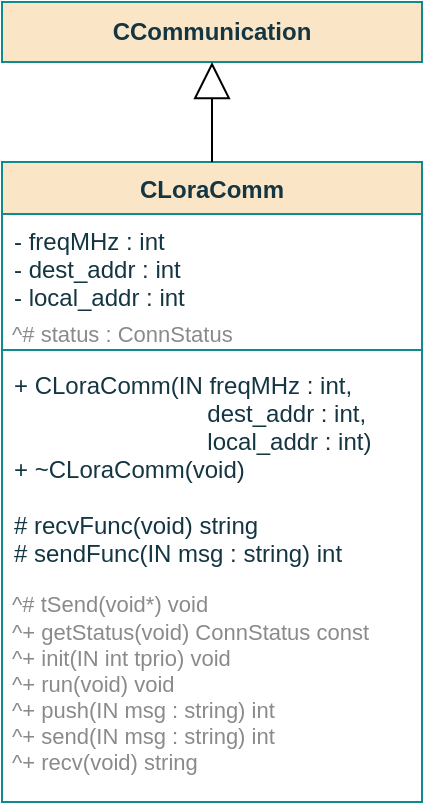 <mxfile version="16.0.0" type="github" pages="4">
  <diagram id="fWEu4t-EW_wei3MwVTip" name="Class">
    <mxGraphModel dx="771" dy="437" grid="1" gridSize="10" guides="1" tooltips="1" connect="1" arrows="1" fold="1" page="1" pageScale="1" pageWidth="850" pageHeight="1100" math="0" shadow="0">
      <root>
        <mxCell id="0" />
        <mxCell id="1" parent="0" />
        <mxCell id="c93XpwLS8CslaClu3LFZ-1" value="CLoraComm" style="swimlane;fontStyle=1;align=center;verticalAlign=top;childLayout=stackLayout;horizontal=1;startSize=26;horizontalStack=0;resizeParent=1;resizeParentMax=0;resizeLast=0;collapsible=1;marginBottom=0;fillColor=#FAE5C7;strokeColor=#0F8B8D;fontColor=#143642;" parent="1" vertex="1">
          <mxGeometry x="310" y="160" width="210" height="320" as="geometry" />
        </mxCell>
        <mxCell id="c93XpwLS8CslaClu3LFZ-2" value="- freqMHz : int&#xa;- dest_addr : int&#xa;- local_addr : int&#xa;&#xa;&#xa;&#xa;&#xa;&#xa;" style="text;strokeColor=none;fillColor=none;align=left;verticalAlign=top;spacingLeft=4;spacingRight=4;overflow=hidden;rotatable=0;points=[[0,0.5],[1,0.5]];portConstraint=eastwest;fontColor=#143642;" parent="c93XpwLS8CslaClu3LFZ-1" vertex="1">
          <mxGeometry y="26" width="210" height="64" as="geometry" />
        </mxCell>
        <mxCell id="c93XpwLS8CslaClu3LFZ-3" value="" style="line;strokeWidth=1;fillColor=none;align=left;verticalAlign=middle;spacingTop=-1;spacingLeft=3;spacingRight=3;rotatable=0;labelPosition=right;points=[];portConstraint=eastwest;labelBackgroundColor=#DAD2D8;strokeColor=#0F8B8D;fontColor=#143642;" parent="c93XpwLS8CslaClu3LFZ-1" vertex="1">
          <mxGeometry y="90" width="210" height="8" as="geometry" />
        </mxCell>
        <mxCell id="c93XpwLS8CslaClu3LFZ-4" value="+ CLoraComm(IN freqMHz : int,&#xa;                             dest_addr : int,&#xa;                             local_addr : int)&#xa;+ ~CLoraComm(void)&#xa;&#xa;# recvFunc(void) string&#xa;# sendFunc(IN msg : string) int &#xa;&#xa;&#xa;&#xa;" style="text;strokeColor=none;fillColor=none;align=left;verticalAlign=top;spacingLeft=4;spacingRight=4;overflow=hidden;rotatable=0;points=[[0,0.5],[1,0.5]];portConstraint=eastwest;fontColor=#143642;" parent="c93XpwLS8CslaClu3LFZ-1" vertex="1">
          <mxGeometry y="98" width="210" height="222" as="geometry" />
        </mxCell>
        <mxCell id="QjQafICjfFNIdCcySg0X-1" value="CCommunication" style="rounded=0;whiteSpace=wrap;html=1;sketch=0;fontColor=#143642;strokeColor=#0F8B8D;fillColor=#FAE5C7;fontStyle=1" parent="1" vertex="1">
          <mxGeometry x="310" y="80" width="210" height="30" as="geometry" />
        </mxCell>
        <mxCell id="QjQafICjfFNIdCcySg0X-2" value="" style="endArrow=block;endSize=16;endFill=0;html=1;rounded=0;exitX=0.5;exitY=0;exitDx=0;exitDy=0;entryX=0.5;entryY=1;entryDx=0;entryDy=0;" parent="1" source="c93XpwLS8CslaClu3LFZ-1" target="QjQafICjfFNIdCcySg0X-1" edge="1">
          <mxGeometry width="160" relative="1" as="geometry">
            <mxPoint x="510" y="174.76" as="sourcePoint" />
            <mxPoint x="600" y="175" as="targetPoint" />
          </mxGeometry>
        </mxCell>
        <mxCell id="4q7A1GU3DQohU1U9Y9Zb-1" value="&lt;div style=&quot;font-size: 11px&quot;&gt;&lt;font style=&quot;font-size: 11px&quot; color=&quot;#8A8A8A&quot;&gt;^# tSend(void*) void&lt;br&gt;&lt;/font&gt;&lt;/div&gt;&lt;div style=&quot;font-size: 11px&quot;&gt;&lt;font style=&quot;font-size: 11px&quot; color=&quot;#8A8A8A&quot;&gt;^+ getStatus(void) ConnStatus const&lt;br style=&quot;font-size: 11px&quot;&gt;&lt;/font&gt;&lt;/div&gt;&lt;div style=&quot;font-size: 11px&quot;&gt;&lt;div style=&quot;font-size: 11px&quot;&gt;&lt;font style=&quot;font-size: 11px&quot; color=&quot;#8A8A8A&quot;&gt;^+ init(IN int tprio) void&lt;/font&gt;&lt;/div&gt;&lt;font style=&quot;font-size: 11px&quot; color=&quot;#8A8A8A&quot;&gt;^+ run(void) void&lt;/font&gt;&lt;/div&gt;&lt;font style=&quot;font-size: 11px&quot; color=&quot;#8A8A8A&quot;&gt;^+ push(IN msg : string) int&lt;br style=&quot;font-size: 11px&quot;&gt;^+ send(IN msg : string) int&lt;br style=&quot;font-size: 11px&quot;&gt;^+ recv(void) string&lt;/font&gt;" style="text;html=1;align=left;verticalAlign=middle;resizable=0;points=[];autosize=1;strokeColor=none;fillColor=none;opacity=10;fontSize=11;" parent="1" vertex="1">
          <mxGeometry x="313" y="366" width="210" height="110" as="geometry" />
        </mxCell>
        <mxCell id="p3pLkMQFLFGtmMH7MZTp-1" value="&lt;br&gt;&lt;div&gt;&lt;font style=&quot;font-size: 11px&quot; color=&quot;#8A8A8A&quot;&gt;^# status : ConnStatus&lt;br&gt;&lt;/font&gt;&lt;/div&gt;" style="text;html=1;align=left;verticalAlign=middle;resizable=0;points=[];autosize=1;strokeColor=none;fillColor=none;opacity=10;fontSize=11;" vertex="1" parent="1">
          <mxGeometry x="313" y="224" width="140" height="30" as="geometry" />
        </mxCell>
      </root>
    </mxGraphModel>
  </diagram>
  <diagram id="54gmfY9uxFaU0y4bCuxx" name="Constructor">
    <mxGraphModel dx="771" dy="437" grid="1" gridSize="10" guides="1" tooltips="1" connect="1" arrows="1" fold="1" page="1" pageScale="1" pageWidth="850" pageHeight="1100" math="0" shadow="0">
      <root>
        <mxCell id="YE7-BCoIbk_1VqUBDQ1K-0" />
        <mxCell id="YE7-BCoIbk_1VqUBDQ1K-1" parent="YE7-BCoIbk_1VqUBDQ1K-0" />
        <mxCell id="YE7-BCoIbk_1VqUBDQ1K-2" style="edgeStyle=orthogonalEdgeStyle;curved=0;rounded=1;sketch=0;orthogonalLoop=1;jettySize=auto;html=1;exitX=0.5;exitY=1;exitDx=0;exitDy=0;entryX=0.5;entryY=0;entryDx=0;entryDy=0;fontColor=#143642;strokeColor=#A8201A;fillColor=#FAE5C7;" parent="YE7-BCoIbk_1VqUBDQ1K-1" source="YE7-BCoIbk_1VqUBDQ1K-3" edge="1">
          <mxGeometry relative="1" as="geometry">
            <mxPoint x="516.52" y="160" as="targetPoint" />
          </mxGeometry>
        </mxCell>
        <mxCell id="YE7-BCoIbk_1VqUBDQ1K-3" value="&lt;div&gt;CLoraComm&lt;/div&gt;&lt;div&gt;&lt;br&gt;&lt;/div&gt;&lt;div&gt;IN: &lt;span style=&quot;font-weight: normal&quot;&gt;&lt;i&gt;freq&lt;/i&gt;&lt;/span&gt;&lt;br&gt;&lt;/div&gt;" style="ellipse;whiteSpace=wrap;html=1;fillColor=#FAE5C7;strokeColor=#0F8B8D;fontColor=#143642;fontStyle=1" parent="YE7-BCoIbk_1VqUBDQ1K-1" vertex="1">
          <mxGeometry x="453.52" y="60" width="125.5" height="60" as="geometry" />
        </mxCell>
        <mxCell id="YE7-BCoIbk_1VqUBDQ1K-4" value="end" style="ellipse;whiteSpace=wrap;html=1;fillColor=#FAE5C7;strokeColor=#0F8B8D;fontColor=#143642;fontStyle=1" parent="YE7-BCoIbk_1VqUBDQ1K-1" vertex="1">
          <mxGeometry x="492.27" y="510" width="48" height="30" as="geometry" />
        </mxCell>
        <mxCell id="YE7-BCoIbk_1VqUBDQ1K-5" style="edgeStyle=orthogonalEdgeStyle;rounded=1;orthogonalLoop=1;jettySize=auto;html=1;exitX=0.5;exitY=1;exitDx=0;exitDy=0;entryX=0.5;entryY=0;entryDx=0;entryDy=0;fontSize=11;strokeColor=#A8201A;" parent="YE7-BCoIbk_1VqUBDQ1K-1" source="YE7-BCoIbk_1VqUBDQ1K-6" target="YE7-BCoIbk_1VqUBDQ1K-11" edge="1">
          <mxGeometry relative="1" as="geometry" />
        </mxCell>
        <mxCell id="YE7-BCoIbk_1VqUBDQ1K-6" value="LoraBegin(&lt;i&gt;&lt;span style=&quot;font-weight: normal&quot;&gt;freq&lt;/span&gt;&lt;/i&gt;)" style="shape=process;whiteSpace=wrap;html=1;backgroundOutline=1;rounded=0;sketch=0;fontColor=#143642;strokeColor=#0F8B8D;fillColor=#FAE5C7;fontStyle=1" parent="YE7-BCoIbk_1VqUBDQ1K-1" vertex="1">
          <mxGeometry x="435.95" y="257" width="160.64" height="40" as="geometry" />
        </mxCell>
        <mxCell id="YE7-BCoIbk_1VqUBDQ1K-7" style="edgeStyle=orthogonalEdgeStyle;rounded=1;orthogonalLoop=1;jettySize=auto;html=1;exitX=0.5;exitY=0;exitDx=0;exitDy=0;fontSize=11;strokeColor=#A8201A;startArrow=none;" parent="YE7-BCoIbk_1VqUBDQ1K-1" source="YE7-BCoIbk_1VqUBDQ1K-16" edge="1">
          <mxGeometry relative="1" as="geometry">
            <mxPoint x="525.43" y="217.0" as="targetPoint" />
            <Array as="points">
              <mxPoint x="690.43" y="217" />
            </Array>
          </mxGeometry>
        </mxCell>
        <mxCell id="YE7-BCoIbk_1VqUBDQ1K-8" style="edgeStyle=orthogonalEdgeStyle;rounded=1;orthogonalLoop=1;jettySize=auto;html=1;exitX=1;exitY=0.5;exitDx=0;exitDy=0;entryX=0.5;entryY=1;entryDx=0;entryDy=0;fontSize=11;strokeColor=#A8201A;" parent="YE7-BCoIbk_1VqUBDQ1K-1" source="YE7-BCoIbk_1VqUBDQ1K-11" target="bH7hWhNahAo54aLvGXgK-0" edge="1">
          <mxGeometry relative="1" as="geometry" />
        </mxCell>
        <mxCell id="YE7-BCoIbk_1VqUBDQ1K-9" value="No" style="edgeLabel;html=1;align=center;verticalAlign=middle;resizable=0;points=[];fontSize=11;" parent="YE7-BCoIbk_1VqUBDQ1K-8" vertex="1" connectable="0">
          <mxGeometry x="-0.9" y="-2" relative="1" as="geometry">
            <mxPoint as="offset" />
          </mxGeometry>
        </mxCell>
        <mxCell id="YE7-BCoIbk_1VqUBDQ1K-10" style="edgeStyle=orthogonalEdgeStyle;rounded=1;orthogonalLoop=1;jettySize=auto;html=1;exitX=0;exitY=0.5;exitDx=0;exitDy=0;strokeColor=#A8201A;" parent="YE7-BCoIbk_1VqUBDQ1K-1" source="YE7-BCoIbk_1VqUBDQ1K-11" edge="1">
          <mxGeometry relative="1" as="geometry">
            <mxPoint x="516" y="450" as="targetPoint" />
          </mxGeometry>
        </mxCell>
        <mxCell id="Cegc4bRx0cS60RdjWEaH-0" value="Yes" style="edgeLabel;html=1;align=center;verticalAlign=middle;resizable=0;points=[];" vertex="1" connectable="0" parent="YE7-BCoIbk_1VqUBDQ1K-10">
          <mxGeometry x="-0.814" y="3" relative="1" as="geometry">
            <mxPoint as="offset" />
          </mxGeometry>
        </mxCell>
        <mxCell id="YE7-BCoIbk_1VqUBDQ1K-11" value="&lt;div&gt;Lora&lt;/div&gt;&lt;div&gt;Initialized ?&lt;/div&gt;" style="rhombus;whiteSpace=wrap;html=1;rounded=0;sketch=0;fontColor=#143642;strokeColor=#0F8B8D;fillColor=#FAE5C7;" parent="YE7-BCoIbk_1VqUBDQ1K-1" vertex="1">
          <mxGeometry x="467.27" y="320" width="98" height="90" as="geometry" />
        </mxCell>
        <mxCell id="YE7-BCoIbk_1VqUBDQ1K-12" style="edgeStyle=orthogonalEdgeStyle;rounded=1;orthogonalLoop=1;jettySize=auto;html=1;exitX=0.5;exitY=1;exitDx=0;exitDy=0;entryX=0.5;entryY=0;entryDx=0;entryDy=0;fontSize=11;strokeColor=#A8201A;startArrow=none;" parent="YE7-BCoIbk_1VqUBDQ1K-1" source="YE7-BCoIbk_1VqUBDQ1K-15" target="YE7-BCoIbk_1VqUBDQ1K-6" edge="1">
          <mxGeometry relative="1" as="geometry" />
        </mxCell>
        <mxCell id="YE7-BCoIbk_1VqUBDQ1K-13" style="edgeStyle=orthogonalEdgeStyle;rounded=1;orthogonalLoop=1;jettySize=auto;html=1;exitX=0.5;exitY=1;exitDx=0;exitDy=0;entryX=0.5;entryY=0;entryDx=0;entryDy=0;strokeColor=#A8201A;" parent="YE7-BCoIbk_1VqUBDQ1K-1" source="YE7-BCoIbk_1VqUBDQ1K-14" target="YE7-BCoIbk_1VqUBDQ1K-15" edge="1">
          <mxGeometry relative="1" as="geometry" />
        </mxCell>
        <mxCell id="YE7-BCoIbk_1VqUBDQ1K-14" value="ConfigPins" style="shape=process;whiteSpace=wrap;html=1;backgroundOutline=1;rounded=0;sketch=0;fontColor=#143642;strokeColor=#0F8B8D;fillColor=#FAE5C7;fontStyle=1" parent="YE7-BCoIbk_1VqUBDQ1K-1" vertex="1">
          <mxGeometry x="441.27" y="160" width="150" height="40" as="geometry" />
        </mxCell>
        <mxCell id="YE7-BCoIbk_1VqUBDQ1K-15" value="" style="ellipse;whiteSpace=wrap;html=1;aspect=fixed;rounded=0;sketch=0;fontColor=#143642;strokeColor=#0F8B8D;fillColor=#FAE5C7;" parent="YE7-BCoIbk_1VqUBDQ1K-1" vertex="1">
          <mxGeometry x="506.27" y="220" width="20" height="20" as="geometry" />
        </mxCell>
        <mxCell id="YE7-BCoIbk_1VqUBDQ1K-16" value="&lt;b&gt;Log&lt;/b&gt; connection error" style="rounded=0;whiteSpace=wrap;html=1;sketch=0;fontColor=#143642;strokeColor=#0F8B8D;fillColor=#FAE5C7;" parent="YE7-BCoIbk_1VqUBDQ1K-1" vertex="1">
          <mxGeometry x="630.43" y="257" width="120.05" height="37" as="geometry" />
        </mxCell>
        <mxCell id="Cegc4bRx0cS60RdjWEaH-3" style="edgeStyle=orthogonalEdgeStyle;rounded=1;orthogonalLoop=1;jettySize=auto;html=1;exitX=0.5;exitY=1;exitDx=0;exitDy=0;entryX=0.5;entryY=0;entryDx=0;entryDy=0;strokeColor=#A8201A;" edge="1" parent="YE7-BCoIbk_1VqUBDQ1K-1" source="Cegc4bRx0cS60RdjWEaH-2" target="YE7-BCoIbk_1VqUBDQ1K-4">
          <mxGeometry relative="1" as="geometry" />
        </mxCell>
        <mxCell id="Cegc4bRx0cS60RdjWEaH-2" value="&lt;i&gt;status&lt;/i&gt; &amp;lt;- ONLINE" style="rounded=0;whiteSpace=wrap;html=1;sketch=0;fontColor=#143642;strokeColor=#0F8B8D;fillColor=#FAE5C7;" vertex="1" parent="YE7-BCoIbk_1VqUBDQ1K-1">
          <mxGeometry x="441.27" y="450" width="150" height="40" as="geometry" />
        </mxCell>
        <mxCell id="bH7hWhNahAo54aLvGXgK-1" style="edgeStyle=orthogonalEdgeStyle;rounded=1;orthogonalLoop=1;jettySize=auto;html=1;exitX=0.5;exitY=0;exitDx=0;exitDy=0;entryX=0.5;entryY=1;entryDx=0;entryDy=0;strokeColor=#A8201A;" edge="1" parent="YE7-BCoIbk_1VqUBDQ1K-1" source="bH7hWhNahAo54aLvGXgK-0" target="YE7-BCoIbk_1VqUBDQ1K-16">
          <mxGeometry relative="1" as="geometry" />
        </mxCell>
        <mxCell id="bH7hWhNahAo54aLvGXgK-0" value="&lt;i&gt;status&lt;/i&gt; &amp;lt;- ERROR" style="rounded=0;whiteSpace=wrap;html=1;sketch=0;fontColor=#143642;strokeColor=#0F8B8D;fillColor=#FAE5C7;" vertex="1" parent="YE7-BCoIbk_1VqUBDQ1K-1">
          <mxGeometry x="630.48" y="310" width="120" height="30" as="geometry" />
        </mxCell>
      </root>
    </mxGraphModel>
  </diagram>
  <diagram id="0hnrLzMrPIrvC21Ddi-R" name="recvFunc">
    <mxGraphModel dx="450" dy="255" grid="1" gridSize="10" guides="1" tooltips="1" connect="1" arrows="1" fold="1" page="1" pageScale="1" pageWidth="850" pageHeight="1100" math="0" shadow="0">
      <root>
        <mxCell id="DOHKxH0JR9qbzWTHp2MG-0" />
        <mxCell id="DOHKxH0JR9qbzWTHp2MG-1" parent="DOHKxH0JR9qbzWTHp2MG-0" />
        <mxCell id="e-vAVZq-TQv7bJ1IQasg-0" style="edgeStyle=orthogonalEdgeStyle;curved=0;rounded=1;sketch=0;orthogonalLoop=1;jettySize=auto;html=1;exitX=0.5;exitY=1;exitDx=0;exitDy=0;entryX=0.5;entryY=0;entryDx=0;entryDy=0;fontColor=#143642;strokeColor=#A8201A;fillColor=#FAE5C7;" parent="DOHKxH0JR9qbzWTHp2MG-1" source="e-vAVZq-TQv7bJ1IQasg-1" edge="1">
          <mxGeometry relative="1" as="geometry">
            <mxPoint x="425.37" y="170" as="targetPoint" />
          </mxGeometry>
        </mxCell>
        <mxCell id="e-vAVZq-TQv7bJ1IQasg-1" value="&lt;div&gt;RecvFunc&lt;/div&gt;&lt;div&gt;&lt;br&gt;&lt;/div&gt;&lt;div&gt;OUT: &lt;span style=&quot;font-weight: normal&quot;&gt;&lt;i&gt;message&lt;/i&gt;&lt;/span&gt;&lt;br&gt;&lt;/div&gt;" style="ellipse;whiteSpace=wrap;html=1;fillColor=#FAE5C7;strokeColor=#0F8B8D;fontColor=#143642;fontStyle=1" parent="DOHKxH0JR9qbzWTHp2MG-1" vertex="1">
          <mxGeometry x="362.37" y="70" width="125.5" height="60" as="geometry" />
        </mxCell>
        <mxCell id="e-vAVZq-TQv7bJ1IQasg-4" value="Returns &lt;i&gt;message&lt;/i&gt;" style="edgeStyle=orthogonalEdgeStyle;curved=0;rounded=1;sketch=0;orthogonalLoop=1;jettySize=auto;html=1;fontColor=#143642;strokeColor=#A8201A;fillColor=#FAE5C7;entryX=0.5;entryY=0;entryDx=0;entryDy=0;exitX=0.5;exitY=1;exitDx=0;exitDy=0;" parent="DOHKxH0JR9qbzWTHp2MG-1" source="e-vAVZq-TQv7bJ1IQasg-7" target="e-vAVZq-TQv7bJ1IQasg-8" edge="1">
          <mxGeometry relative="1" as="geometry">
            <mxPoint x="425.25" y="270.0" as="sourcePoint" />
            <mxPoint x="425" y="320" as="targetPoint" />
          </mxGeometry>
        </mxCell>
        <mxCell id="e-vAVZq-TQv7bJ1IQasg-7" value="&lt;b&gt;LoraReceive(&lt;/b&gt;&lt;i&gt;local_addr&lt;/i&gt;&lt;b&gt;)&lt;/b&gt;" style="shape=process;whiteSpace=wrap;html=1;backgroundOutline=1;rounded=0;sketch=0;fontColor=#143642;strokeColor=#0F8B8D;fillColor=#FAE5C7;" parent="DOHKxH0JR9qbzWTHp2MG-1" vertex="1">
          <mxGeometry x="330.13" y="170" width="190" height="40" as="geometry" />
        </mxCell>
        <mxCell id="e-vAVZq-TQv7bJ1IQasg-8" value="End" style="ellipse;whiteSpace=wrap;html=1;fillColor=#FAE5C7;strokeColor=#0F8B8D;fontColor=#143642;fontStyle=1" parent="DOHKxH0JR9qbzWTHp2MG-1" vertex="1">
          <mxGeometry x="396" y="260" width="58.25" height="40" as="geometry" />
        </mxCell>
      </root>
    </mxGraphModel>
  </diagram>
  <diagram id="gWrtyDDD40syY5j1oNSI" name="sendFunc">
    <mxGraphModel dx="450" dy="255" grid="1" gridSize="10" guides="1" tooltips="1" connect="1" arrows="1" fold="1" page="1" pageScale="1" pageWidth="850" pageHeight="1100" math="0" shadow="0">
      <root>
        <mxCell id="RDyHwdaBcesgnNNwkRJs-0" />
        <mxCell id="RDyHwdaBcesgnNNwkRJs-1" parent="RDyHwdaBcesgnNNwkRJs-0" />
        <mxCell id="wjFGaoBwL620pTEoWvO4-0" style="edgeStyle=orthogonalEdgeStyle;rounded=1;orthogonalLoop=1;jettySize=auto;html=1;exitX=0.5;exitY=1;exitDx=0;exitDy=0;entryX=0.5;entryY=0;entryDx=0;entryDy=0;strokeColor=#A8201A;" edge="1" parent="RDyHwdaBcesgnNNwkRJs-1" source="HvuOJu0QvIcgFktLaoCL-1" target="HvuOJu0QvIcgFktLaoCL-3">
          <mxGeometry relative="1" as="geometry" />
        </mxCell>
        <mxCell id="HvuOJu0QvIcgFktLaoCL-1" value="&lt;div&gt;SendFunc&lt;/div&gt;&lt;div&gt;&lt;br&gt;&lt;/div&gt;&lt;div&gt;IN:&lt;i&gt; &lt;span style=&quot;font-weight: normal&quot;&gt;msg&lt;/span&gt;&lt;/i&gt;&lt;span style=&quot;font-weight: normal&quot;&gt;&lt;/span&gt;&lt;br&gt;&lt;/div&gt;" style="ellipse;whiteSpace=wrap;html=1;fillColor=#FAE5C7;strokeColor=#0F8B8D;fontColor=#143642;fontStyle=1" parent="RDyHwdaBcesgnNNwkRJs-1" vertex="1">
          <mxGeometry x="362.37" y="70" width="125.5" height="60" as="geometry" />
        </mxCell>
        <mxCell id="HvuOJu0QvIcgFktLaoCL-2" value="" style="edgeStyle=orthogonalEdgeStyle;curved=0;rounded=1;sketch=0;orthogonalLoop=1;jettySize=auto;html=1;fontColor=#143642;strokeColor=#A8201A;fillColor=#FAE5C7;entryX=0.5;entryY=0;entryDx=0;entryDy=0;exitX=0.5;exitY=1;exitDx=0;exitDy=0;" parent="RDyHwdaBcesgnNNwkRJs-1" source="HvuOJu0QvIcgFktLaoCL-3" target="HvuOJu0QvIcgFktLaoCL-4" edge="1">
          <mxGeometry relative="1" as="geometry">
            <mxPoint x="425.25" y="270.0" as="sourcePoint" />
            <mxPoint x="425" y="320" as="targetPoint" />
          </mxGeometry>
        </mxCell>
        <mxCell id="HvuOJu0QvIcgFktLaoCL-3" value="&lt;b&gt;LoraSend(&lt;/b&gt;&lt;i&gt;dest_addr&lt;/i&gt;&lt;b&gt;, &lt;/b&gt;&lt;i&gt;local_addr, msg&lt;/i&gt;&lt;b&gt;)&lt;/b&gt;" style="shape=process;whiteSpace=wrap;html=1;backgroundOutline=1;rounded=0;sketch=0;fontColor=#143642;strokeColor=#0F8B8D;fillColor=#FAE5C7;" parent="RDyHwdaBcesgnNNwkRJs-1" vertex="1">
          <mxGeometry x="330" y="160" width="190.37" height="40" as="geometry" />
        </mxCell>
        <mxCell id="HvuOJu0QvIcgFktLaoCL-4" value="End" style="ellipse;whiteSpace=wrap;html=1;fillColor=#FAE5C7;strokeColor=#0F8B8D;fontColor=#143642;fontStyle=1" parent="RDyHwdaBcesgnNNwkRJs-1" vertex="1">
          <mxGeometry x="396" y="240" width="58.25" height="40" as="geometry" />
        </mxCell>
      </root>
    </mxGraphModel>
  </diagram>
</mxfile>
